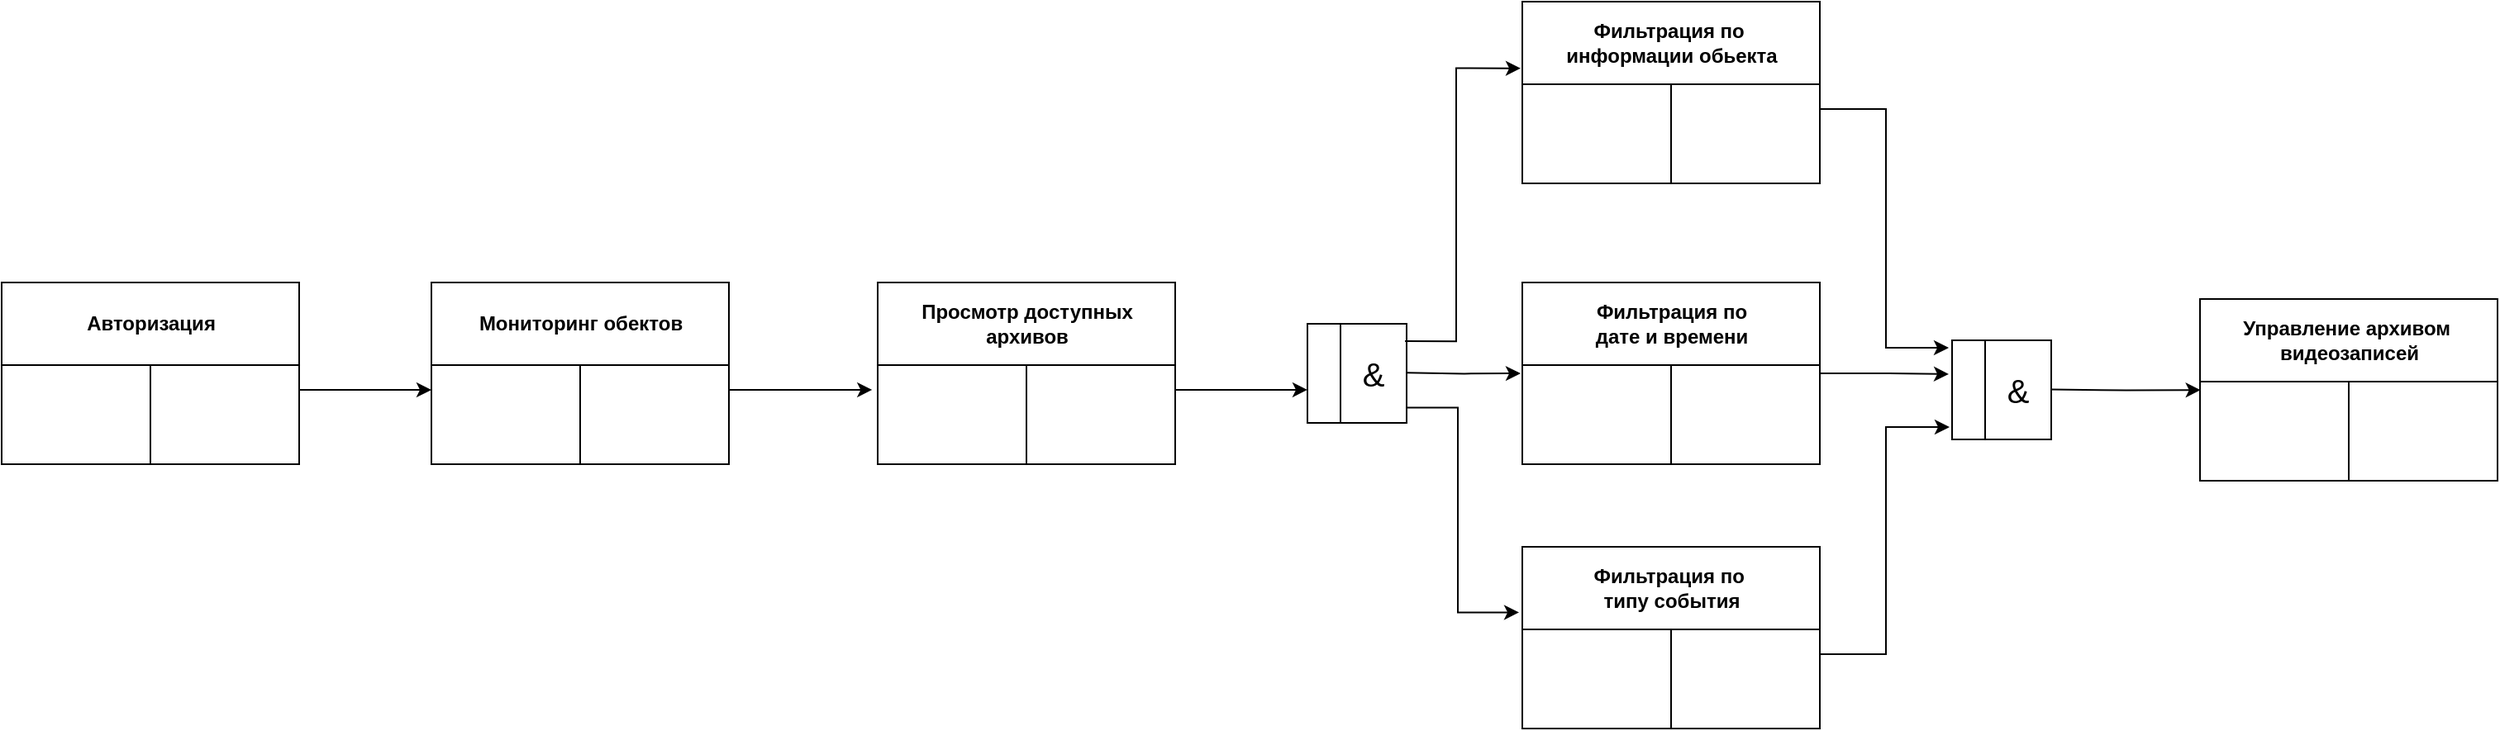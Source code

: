 <mxfile version="24.7.17">
  <diagram name="Страница — 1" id="KRfQy9JBhusGxHNGrQ7q">
    <mxGraphModel dx="1912" dy="995" grid="1" gridSize="10" guides="1" tooltips="1" connect="1" arrows="1" fold="1" page="1" pageScale="1" pageWidth="827" pageHeight="1169" math="0" shadow="0">
      <root>
        <mxCell id="0" />
        <mxCell id="1" parent="0" />
        <mxCell id="R_a7PJJj9mvmqYdg1Ctf-198" value="Авторизация" style="shape=table;startSize=50;container=1;collapsible=1;childLayout=tableLayout;fixedRows=1;rowLines=0;fontStyle=1;align=center;resizeLast=1;html=1;" vertex="1" parent="1">
          <mxGeometry x="290" y="550" width="180" height="110" as="geometry" />
        </mxCell>
        <mxCell id="R_a7PJJj9mvmqYdg1Ctf-199" value="" style="shape=tableRow;horizontal=0;startSize=0;swimlaneHead=0;swimlaneBody=0;fillColor=none;collapsible=0;dropTarget=0;points=[[0,0.5],[1,0.5]];portConstraint=eastwest;top=0;left=0;right=0;bottom=0;" vertex="1" parent="R_a7PJJj9mvmqYdg1Ctf-198">
          <mxGeometry y="50" width="180" height="30" as="geometry" />
        </mxCell>
        <mxCell id="R_a7PJJj9mvmqYdg1Ctf-200" value="" style="shape=partialRectangle;connectable=0;fillColor=none;top=0;left=0;bottom=0;right=0;editable=1;overflow=hidden;whiteSpace=wrap;html=1;" vertex="1" parent="R_a7PJJj9mvmqYdg1Ctf-199">
          <mxGeometry width="90" height="30" as="geometry">
            <mxRectangle width="90" height="30" as="alternateBounds" />
          </mxGeometry>
        </mxCell>
        <mxCell id="R_a7PJJj9mvmqYdg1Ctf-201" value="" style="shape=partialRectangle;connectable=0;fillColor=none;top=0;left=0;bottom=0;right=0;align=left;spacingLeft=6;overflow=hidden;whiteSpace=wrap;html=1;" vertex="1" parent="R_a7PJJj9mvmqYdg1Ctf-199">
          <mxGeometry x="90" width="90" height="30" as="geometry">
            <mxRectangle width="90" height="30" as="alternateBounds" />
          </mxGeometry>
        </mxCell>
        <mxCell id="R_a7PJJj9mvmqYdg1Ctf-202" value="" style="shape=tableRow;horizontal=0;startSize=0;swimlaneHead=0;swimlaneBody=0;fillColor=none;collapsible=0;dropTarget=0;points=[[0,0.5],[1,0.5]];portConstraint=eastwest;top=0;left=0;right=0;bottom=0;" vertex="1" parent="R_a7PJJj9mvmqYdg1Ctf-198">
          <mxGeometry y="80" width="180" height="30" as="geometry" />
        </mxCell>
        <mxCell id="R_a7PJJj9mvmqYdg1Ctf-203" value="" style="shape=partialRectangle;connectable=0;fillColor=none;top=0;left=0;bottom=0;right=0;editable=1;overflow=hidden;whiteSpace=wrap;html=1;" vertex="1" parent="R_a7PJJj9mvmqYdg1Ctf-202">
          <mxGeometry width="90" height="30" as="geometry">
            <mxRectangle width="90" height="30" as="alternateBounds" />
          </mxGeometry>
        </mxCell>
        <mxCell id="R_a7PJJj9mvmqYdg1Ctf-204" value="" style="shape=partialRectangle;connectable=0;fillColor=none;top=0;left=0;bottom=0;right=0;align=left;spacingLeft=6;overflow=hidden;whiteSpace=wrap;html=1;" vertex="1" parent="R_a7PJJj9mvmqYdg1Ctf-202">
          <mxGeometry x="90" width="90" height="30" as="geometry">
            <mxRectangle width="90" height="30" as="alternateBounds" />
          </mxGeometry>
        </mxCell>
        <mxCell id="R_a7PJJj9mvmqYdg1Ctf-205" value="Мониторинг обектов" style="shape=table;startSize=50;container=1;collapsible=1;childLayout=tableLayout;fixedRows=1;rowLines=0;fontStyle=1;align=center;resizeLast=1;html=1;" vertex="1" parent="1">
          <mxGeometry x="550" y="550" width="180" height="110" as="geometry" />
        </mxCell>
        <mxCell id="R_a7PJJj9mvmqYdg1Ctf-206" value="" style="shape=tableRow;horizontal=0;startSize=0;swimlaneHead=0;swimlaneBody=0;fillColor=none;collapsible=0;dropTarget=0;points=[[0,0.5],[1,0.5]];portConstraint=eastwest;top=0;left=0;right=0;bottom=0;" vertex="1" parent="R_a7PJJj9mvmqYdg1Ctf-205">
          <mxGeometry y="50" width="180" height="30" as="geometry" />
        </mxCell>
        <mxCell id="R_a7PJJj9mvmqYdg1Ctf-207" value="" style="shape=partialRectangle;connectable=0;fillColor=none;top=0;left=0;bottom=0;right=0;editable=1;overflow=hidden;whiteSpace=wrap;html=1;" vertex="1" parent="R_a7PJJj9mvmqYdg1Ctf-206">
          <mxGeometry width="90" height="30" as="geometry">
            <mxRectangle width="90" height="30" as="alternateBounds" />
          </mxGeometry>
        </mxCell>
        <mxCell id="R_a7PJJj9mvmqYdg1Ctf-208" value="" style="shape=partialRectangle;connectable=0;fillColor=none;top=0;left=0;bottom=0;right=0;align=left;spacingLeft=6;overflow=hidden;whiteSpace=wrap;html=1;" vertex="1" parent="R_a7PJJj9mvmqYdg1Ctf-206">
          <mxGeometry x="90" width="90" height="30" as="geometry">
            <mxRectangle width="90" height="30" as="alternateBounds" />
          </mxGeometry>
        </mxCell>
        <mxCell id="R_a7PJJj9mvmqYdg1Ctf-209" value="" style="shape=tableRow;horizontal=0;startSize=0;swimlaneHead=0;swimlaneBody=0;fillColor=none;collapsible=0;dropTarget=0;points=[[0,0.5],[1,0.5]];portConstraint=eastwest;top=0;left=0;right=0;bottom=0;" vertex="1" parent="R_a7PJJj9mvmqYdg1Ctf-205">
          <mxGeometry y="80" width="180" height="30" as="geometry" />
        </mxCell>
        <mxCell id="R_a7PJJj9mvmqYdg1Ctf-210" value="" style="shape=partialRectangle;connectable=0;fillColor=none;top=0;left=0;bottom=0;right=0;editable=1;overflow=hidden;whiteSpace=wrap;html=1;" vertex="1" parent="R_a7PJJj9mvmqYdg1Ctf-209">
          <mxGeometry width="90" height="30" as="geometry">
            <mxRectangle width="90" height="30" as="alternateBounds" />
          </mxGeometry>
        </mxCell>
        <mxCell id="R_a7PJJj9mvmqYdg1Ctf-211" value="" style="shape=partialRectangle;connectable=0;fillColor=none;top=0;left=0;bottom=0;right=0;align=left;spacingLeft=6;overflow=hidden;whiteSpace=wrap;html=1;" vertex="1" parent="R_a7PJJj9mvmqYdg1Ctf-209">
          <mxGeometry x="90" width="90" height="30" as="geometry">
            <mxRectangle width="90" height="30" as="alternateBounds" />
          </mxGeometry>
        </mxCell>
        <mxCell id="R_a7PJJj9mvmqYdg1Ctf-228" style="edgeStyle=orthogonalEdgeStyle;rounded=0;orthogonalLoop=1;jettySize=auto;html=1;entryX=-0.056;entryY=0.333;entryDx=0;entryDy=0;entryPerimeter=0;" edge="1" parent="1">
          <mxGeometry relative="1" as="geometry">
            <mxPoint x="730" y="615.0" as="sourcePoint" />
            <mxPoint x="816.64" y="614.99" as="targetPoint" />
          </mxGeometry>
        </mxCell>
        <mxCell id="R_a7PJJj9mvmqYdg1Ctf-230" style="edgeStyle=orthogonalEdgeStyle;rounded=0;orthogonalLoop=1;jettySize=auto;html=1;entryX=0;entryY=0.5;entryDx=0;entryDy=0;" edge="1" parent="1" source="R_a7PJJj9mvmqYdg1Ctf-199" target="R_a7PJJj9mvmqYdg1Ctf-206">
          <mxGeometry relative="1" as="geometry" />
        </mxCell>
        <mxCell id="R_a7PJJj9mvmqYdg1Ctf-238" value="Просмотр доступных&lt;br&gt;архивов" style="shape=table;startSize=50;container=1;collapsible=1;childLayout=tableLayout;fixedRows=1;rowLines=0;fontStyle=1;align=center;resizeLast=1;html=1;" vertex="1" parent="1">
          <mxGeometry x="820" y="550" width="180" height="110" as="geometry" />
        </mxCell>
        <mxCell id="R_a7PJJj9mvmqYdg1Ctf-239" value="" style="shape=tableRow;horizontal=0;startSize=0;swimlaneHead=0;swimlaneBody=0;fillColor=none;collapsible=0;dropTarget=0;points=[[0,0.5],[1,0.5]];portConstraint=eastwest;top=0;left=0;right=0;bottom=0;" vertex="1" parent="R_a7PJJj9mvmqYdg1Ctf-238">
          <mxGeometry y="50" width="180" height="30" as="geometry" />
        </mxCell>
        <mxCell id="R_a7PJJj9mvmqYdg1Ctf-240" value="" style="shape=partialRectangle;connectable=0;fillColor=none;top=0;left=0;bottom=0;right=0;editable=1;overflow=hidden;whiteSpace=wrap;html=1;" vertex="1" parent="R_a7PJJj9mvmqYdg1Ctf-239">
          <mxGeometry width="90" height="30" as="geometry">
            <mxRectangle width="90" height="30" as="alternateBounds" />
          </mxGeometry>
        </mxCell>
        <mxCell id="R_a7PJJj9mvmqYdg1Ctf-241" value="" style="shape=partialRectangle;connectable=0;fillColor=none;top=0;left=0;bottom=0;right=0;align=left;spacingLeft=6;overflow=hidden;whiteSpace=wrap;html=1;" vertex="1" parent="R_a7PJJj9mvmqYdg1Ctf-239">
          <mxGeometry x="90" width="90" height="30" as="geometry">
            <mxRectangle width="90" height="30" as="alternateBounds" />
          </mxGeometry>
        </mxCell>
        <mxCell id="R_a7PJJj9mvmqYdg1Ctf-242" value="" style="shape=tableRow;horizontal=0;startSize=0;swimlaneHead=0;swimlaneBody=0;fillColor=none;collapsible=0;dropTarget=0;points=[[0,0.5],[1,0.5]];portConstraint=eastwest;top=0;left=0;right=0;bottom=0;" vertex="1" parent="R_a7PJJj9mvmqYdg1Ctf-238">
          <mxGeometry y="80" width="180" height="30" as="geometry" />
        </mxCell>
        <mxCell id="R_a7PJJj9mvmqYdg1Ctf-243" value="" style="shape=partialRectangle;connectable=0;fillColor=none;top=0;left=0;bottom=0;right=0;editable=1;overflow=hidden;whiteSpace=wrap;html=1;" vertex="1" parent="R_a7PJJj9mvmqYdg1Ctf-242">
          <mxGeometry width="90" height="30" as="geometry">
            <mxRectangle width="90" height="30" as="alternateBounds" />
          </mxGeometry>
        </mxCell>
        <mxCell id="R_a7PJJj9mvmqYdg1Ctf-244" value="" style="shape=partialRectangle;connectable=0;fillColor=none;top=0;left=0;bottom=0;right=0;align=left;spacingLeft=6;overflow=hidden;whiteSpace=wrap;html=1;" vertex="1" parent="R_a7PJJj9mvmqYdg1Ctf-242">
          <mxGeometry x="90" width="90" height="30" as="geometry">
            <mxRectangle width="90" height="30" as="alternateBounds" />
          </mxGeometry>
        </mxCell>
        <mxCell id="R_a7PJJj9mvmqYdg1Ctf-245" value="" style="shape=table;startSize=0;container=1;collapsible=0;childLayout=tableLayout;fixedRows=1;rowLines=0;fontStyle=0;strokeColor=default;fontSize=16;" vertex="1" parent="1">
          <mxGeometry x="1080" y="575" width="60" height="60" as="geometry" />
        </mxCell>
        <mxCell id="R_a7PJJj9mvmqYdg1Ctf-246" value="" style="shape=tableRow;horizontal=0;startSize=0;swimlaneHead=0;swimlaneBody=0;top=0;left=0;bottom=0;right=0;collapsible=0;dropTarget=0;fillColor=none;points=[[0,0.5],[1,0.5]];portConstraint=eastwest;strokeColor=inherit;fontSize=16;" vertex="1" parent="R_a7PJJj9mvmqYdg1Ctf-245">
          <mxGeometry width="60" height="30" as="geometry" />
        </mxCell>
        <mxCell id="R_a7PJJj9mvmqYdg1Ctf-247" value="" style="shape=partialRectangle;html=1;whiteSpace=wrap;connectable=0;fillColor=none;top=0;left=0;bottom=0;right=0;overflow=hidden;pointerEvents=1;strokeColor=inherit;fontSize=16;" vertex="1" parent="R_a7PJJj9mvmqYdg1Ctf-246">
          <mxGeometry width="20" height="30" as="geometry">
            <mxRectangle width="20" height="30" as="alternateBounds" />
          </mxGeometry>
        </mxCell>
        <mxCell id="R_a7PJJj9mvmqYdg1Ctf-248" value="" style="shape=partialRectangle;html=1;whiteSpace=wrap;connectable=0;fillColor=none;top=0;left=0;bottom=0;right=0;align=left;spacingLeft=6;overflow=hidden;strokeColor=inherit;fontSize=16;" vertex="1" parent="R_a7PJJj9mvmqYdg1Ctf-246">
          <mxGeometry x="20" width="40" height="30" as="geometry">
            <mxRectangle width="40" height="30" as="alternateBounds" />
          </mxGeometry>
        </mxCell>
        <mxCell id="R_a7PJJj9mvmqYdg1Ctf-249" value="" style="shape=tableRow;horizontal=0;startSize=0;swimlaneHead=0;swimlaneBody=0;top=0;left=0;bottom=0;right=0;collapsible=0;dropTarget=0;fillColor=none;points=[[0,0.5],[1,0.5]];portConstraint=eastwest;strokeColor=inherit;fontSize=16;" vertex="1" parent="R_a7PJJj9mvmqYdg1Ctf-245">
          <mxGeometry y="30" width="60" height="30" as="geometry" />
        </mxCell>
        <mxCell id="R_a7PJJj9mvmqYdg1Ctf-250" value="" style="shape=partialRectangle;html=1;whiteSpace=wrap;connectable=0;fillColor=none;top=0;left=0;bottom=0;right=0;overflow=hidden;strokeColor=inherit;fontSize=16;" vertex="1" parent="R_a7PJJj9mvmqYdg1Ctf-249">
          <mxGeometry width="20" height="30" as="geometry">
            <mxRectangle width="20" height="30" as="alternateBounds" />
          </mxGeometry>
        </mxCell>
        <mxCell id="R_a7PJJj9mvmqYdg1Ctf-251" value="" style="shape=partialRectangle;html=1;whiteSpace=wrap;connectable=0;fillColor=none;top=0;left=0;bottom=0;right=0;align=left;spacingLeft=6;overflow=hidden;strokeColor=inherit;fontSize=16;" vertex="1" parent="R_a7PJJj9mvmqYdg1Ctf-249">
          <mxGeometry x="20" width="40" height="30" as="geometry">
            <mxRectangle width="40" height="30" as="alternateBounds" />
          </mxGeometry>
        </mxCell>
        <mxCell id="R_a7PJJj9mvmqYdg1Ctf-252" value="&amp;amp;" style="text;html=1;align=center;verticalAlign=middle;whiteSpace=wrap;rounded=0;fontSize=20;" vertex="1" parent="1">
          <mxGeometry x="1090" y="590" width="60" height="30" as="geometry" />
        </mxCell>
        <mxCell id="R_a7PJJj9mvmqYdg1Ctf-253" style="edgeStyle=orthogonalEdgeStyle;rounded=0;orthogonalLoop=1;jettySize=auto;html=1;entryX=0;entryY=0.333;entryDx=0;entryDy=0;entryPerimeter=0;" edge="1" parent="1" source="R_a7PJJj9mvmqYdg1Ctf-239" target="R_a7PJJj9mvmqYdg1Ctf-249">
          <mxGeometry relative="1" as="geometry" />
        </mxCell>
        <mxCell id="R_a7PJJj9mvmqYdg1Ctf-254" value="Фильтрация по&lt;br&gt;дате и времени" style="shape=table;startSize=50;container=1;collapsible=1;childLayout=tableLayout;fixedRows=1;rowLines=0;fontStyle=1;align=center;resizeLast=1;html=1;" vertex="1" parent="1">
          <mxGeometry x="1210" y="550" width="180" height="110" as="geometry" />
        </mxCell>
        <mxCell id="R_a7PJJj9mvmqYdg1Ctf-255" value="" style="shape=tableRow;horizontal=0;startSize=0;swimlaneHead=0;swimlaneBody=0;fillColor=none;collapsible=0;dropTarget=0;points=[[0,0.5],[1,0.5]];portConstraint=eastwest;top=0;left=0;right=0;bottom=0;" vertex="1" parent="R_a7PJJj9mvmqYdg1Ctf-254">
          <mxGeometry y="50" width="180" height="30" as="geometry" />
        </mxCell>
        <mxCell id="R_a7PJJj9mvmqYdg1Ctf-256" value="" style="shape=partialRectangle;connectable=0;fillColor=none;top=0;left=0;bottom=0;right=0;editable=1;overflow=hidden;whiteSpace=wrap;html=1;" vertex="1" parent="R_a7PJJj9mvmqYdg1Ctf-255">
          <mxGeometry width="90" height="30" as="geometry">
            <mxRectangle width="90" height="30" as="alternateBounds" />
          </mxGeometry>
        </mxCell>
        <mxCell id="R_a7PJJj9mvmqYdg1Ctf-257" value="" style="shape=partialRectangle;connectable=0;fillColor=none;top=0;left=0;bottom=0;right=0;align=left;spacingLeft=6;overflow=hidden;whiteSpace=wrap;html=1;" vertex="1" parent="R_a7PJJj9mvmqYdg1Ctf-255">
          <mxGeometry x="90" width="90" height="30" as="geometry">
            <mxRectangle width="90" height="30" as="alternateBounds" />
          </mxGeometry>
        </mxCell>
        <mxCell id="R_a7PJJj9mvmqYdg1Ctf-258" value="" style="shape=tableRow;horizontal=0;startSize=0;swimlaneHead=0;swimlaneBody=0;fillColor=none;collapsible=0;dropTarget=0;points=[[0,0.5],[1,0.5]];portConstraint=eastwest;top=0;left=0;right=0;bottom=0;" vertex="1" parent="R_a7PJJj9mvmqYdg1Ctf-254">
          <mxGeometry y="80" width="180" height="30" as="geometry" />
        </mxCell>
        <mxCell id="R_a7PJJj9mvmqYdg1Ctf-259" value="" style="shape=partialRectangle;connectable=0;fillColor=none;top=0;left=0;bottom=0;right=0;editable=1;overflow=hidden;whiteSpace=wrap;html=1;" vertex="1" parent="R_a7PJJj9mvmqYdg1Ctf-258">
          <mxGeometry width="90" height="30" as="geometry">
            <mxRectangle width="90" height="30" as="alternateBounds" />
          </mxGeometry>
        </mxCell>
        <mxCell id="R_a7PJJj9mvmqYdg1Ctf-260" value="" style="shape=partialRectangle;connectable=0;fillColor=none;top=0;left=0;bottom=0;right=0;align=left;spacingLeft=6;overflow=hidden;whiteSpace=wrap;html=1;" vertex="1" parent="R_a7PJJj9mvmqYdg1Ctf-258">
          <mxGeometry x="90" width="90" height="30" as="geometry">
            <mxRectangle width="90" height="30" as="alternateBounds" />
          </mxGeometry>
        </mxCell>
        <mxCell id="R_a7PJJj9mvmqYdg1Ctf-261" value="Фильтрация по&amp;nbsp;&lt;br&gt;информации обьекта" style="shape=table;startSize=50;container=1;collapsible=1;childLayout=tableLayout;fixedRows=1;rowLines=0;fontStyle=1;align=center;resizeLast=1;html=1;" vertex="1" parent="1">
          <mxGeometry x="1210" y="380" width="180" height="110" as="geometry" />
        </mxCell>
        <mxCell id="R_a7PJJj9mvmqYdg1Ctf-262" value="" style="shape=tableRow;horizontal=0;startSize=0;swimlaneHead=0;swimlaneBody=0;fillColor=none;collapsible=0;dropTarget=0;points=[[0,0.5],[1,0.5]];portConstraint=eastwest;top=0;left=0;right=0;bottom=0;" vertex="1" parent="R_a7PJJj9mvmqYdg1Ctf-261">
          <mxGeometry y="50" width="180" height="30" as="geometry" />
        </mxCell>
        <mxCell id="R_a7PJJj9mvmqYdg1Ctf-263" value="" style="shape=partialRectangle;connectable=0;fillColor=none;top=0;left=0;bottom=0;right=0;editable=1;overflow=hidden;whiteSpace=wrap;html=1;" vertex="1" parent="R_a7PJJj9mvmqYdg1Ctf-262">
          <mxGeometry width="90" height="30" as="geometry">
            <mxRectangle width="90" height="30" as="alternateBounds" />
          </mxGeometry>
        </mxCell>
        <mxCell id="R_a7PJJj9mvmqYdg1Ctf-264" value="" style="shape=partialRectangle;connectable=0;fillColor=none;top=0;left=0;bottom=0;right=0;align=left;spacingLeft=6;overflow=hidden;whiteSpace=wrap;html=1;" vertex="1" parent="R_a7PJJj9mvmqYdg1Ctf-262">
          <mxGeometry x="90" width="90" height="30" as="geometry">
            <mxRectangle width="90" height="30" as="alternateBounds" />
          </mxGeometry>
        </mxCell>
        <mxCell id="R_a7PJJj9mvmqYdg1Ctf-265" value="" style="shape=tableRow;horizontal=0;startSize=0;swimlaneHead=0;swimlaneBody=0;fillColor=none;collapsible=0;dropTarget=0;points=[[0,0.5],[1,0.5]];portConstraint=eastwest;top=0;left=0;right=0;bottom=0;" vertex="1" parent="R_a7PJJj9mvmqYdg1Ctf-261">
          <mxGeometry y="80" width="180" height="30" as="geometry" />
        </mxCell>
        <mxCell id="R_a7PJJj9mvmqYdg1Ctf-266" value="" style="shape=partialRectangle;connectable=0;fillColor=none;top=0;left=0;bottom=0;right=0;editable=1;overflow=hidden;whiteSpace=wrap;html=1;" vertex="1" parent="R_a7PJJj9mvmqYdg1Ctf-265">
          <mxGeometry width="90" height="30" as="geometry">
            <mxRectangle width="90" height="30" as="alternateBounds" />
          </mxGeometry>
        </mxCell>
        <mxCell id="R_a7PJJj9mvmqYdg1Ctf-267" value="" style="shape=partialRectangle;connectable=0;fillColor=none;top=0;left=0;bottom=0;right=0;align=left;spacingLeft=6;overflow=hidden;whiteSpace=wrap;html=1;" vertex="1" parent="R_a7PJJj9mvmqYdg1Ctf-265">
          <mxGeometry x="90" width="90" height="30" as="geometry">
            <mxRectangle width="90" height="30" as="alternateBounds" />
          </mxGeometry>
        </mxCell>
        <mxCell id="R_a7PJJj9mvmqYdg1Ctf-268" value="Фильтрация по&amp;nbsp;&lt;br&gt;типу события" style="shape=table;startSize=50;container=1;collapsible=1;childLayout=tableLayout;fixedRows=1;rowLines=0;fontStyle=1;align=center;resizeLast=1;html=1;" vertex="1" parent="1">
          <mxGeometry x="1210" y="710" width="180" height="110" as="geometry" />
        </mxCell>
        <mxCell id="R_a7PJJj9mvmqYdg1Ctf-269" value="" style="shape=tableRow;horizontal=0;startSize=0;swimlaneHead=0;swimlaneBody=0;fillColor=none;collapsible=0;dropTarget=0;points=[[0,0.5],[1,0.5]];portConstraint=eastwest;top=0;left=0;right=0;bottom=0;" vertex="1" parent="R_a7PJJj9mvmqYdg1Ctf-268">
          <mxGeometry y="50" width="180" height="30" as="geometry" />
        </mxCell>
        <mxCell id="R_a7PJJj9mvmqYdg1Ctf-270" value="" style="shape=partialRectangle;connectable=0;fillColor=none;top=0;left=0;bottom=0;right=0;editable=1;overflow=hidden;whiteSpace=wrap;html=1;" vertex="1" parent="R_a7PJJj9mvmqYdg1Ctf-269">
          <mxGeometry width="90" height="30" as="geometry">
            <mxRectangle width="90" height="30" as="alternateBounds" />
          </mxGeometry>
        </mxCell>
        <mxCell id="R_a7PJJj9mvmqYdg1Ctf-271" value="" style="shape=partialRectangle;connectable=0;fillColor=none;top=0;left=0;bottom=0;right=0;align=left;spacingLeft=6;overflow=hidden;whiteSpace=wrap;html=1;" vertex="1" parent="R_a7PJJj9mvmqYdg1Ctf-269">
          <mxGeometry x="90" width="90" height="30" as="geometry">
            <mxRectangle width="90" height="30" as="alternateBounds" />
          </mxGeometry>
        </mxCell>
        <mxCell id="R_a7PJJj9mvmqYdg1Ctf-272" value="" style="shape=tableRow;horizontal=0;startSize=0;swimlaneHead=0;swimlaneBody=0;fillColor=none;collapsible=0;dropTarget=0;points=[[0,0.5],[1,0.5]];portConstraint=eastwest;top=0;left=0;right=0;bottom=0;" vertex="1" parent="R_a7PJJj9mvmqYdg1Ctf-268">
          <mxGeometry y="80" width="180" height="30" as="geometry" />
        </mxCell>
        <mxCell id="R_a7PJJj9mvmqYdg1Ctf-273" value="" style="shape=partialRectangle;connectable=0;fillColor=none;top=0;left=0;bottom=0;right=0;editable=1;overflow=hidden;whiteSpace=wrap;html=1;" vertex="1" parent="R_a7PJJj9mvmqYdg1Ctf-272">
          <mxGeometry width="90" height="30" as="geometry">
            <mxRectangle width="90" height="30" as="alternateBounds" />
          </mxGeometry>
        </mxCell>
        <mxCell id="R_a7PJJj9mvmqYdg1Ctf-274" value="" style="shape=partialRectangle;connectable=0;fillColor=none;top=0;left=0;bottom=0;right=0;align=left;spacingLeft=6;overflow=hidden;whiteSpace=wrap;html=1;" vertex="1" parent="R_a7PJJj9mvmqYdg1Ctf-272">
          <mxGeometry x="90" width="90" height="30" as="geometry">
            <mxRectangle width="90" height="30" as="alternateBounds" />
          </mxGeometry>
        </mxCell>
        <mxCell id="R_a7PJJj9mvmqYdg1Ctf-277" style="edgeStyle=orthogonalEdgeStyle;rounded=0;orthogonalLoop=1;jettySize=auto;html=1;" edge="1" parent="1">
          <mxGeometry relative="1" as="geometry">
            <mxPoint x="1140" y="604.67" as="sourcePoint" />
            <mxPoint x="1209" y="605" as="targetPoint" />
          </mxGeometry>
        </mxCell>
        <mxCell id="R_a7PJJj9mvmqYdg1Ctf-278" style="edgeStyle=orthogonalEdgeStyle;rounded=0;orthogonalLoop=1;jettySize=auto;html=1;exitX=0.984;exitY=0.176;exitDx=0;exitDy=0;exitPerimeter=0;" edge="1" parent="1" source="R_a7PJJj9mvmqYdg1Ctf-245">
          <mxGeometry relative="1" as="geometry">
            <mxPoint x="1150" y="586" as="sourcePoint" />
            <mxPoint x="1209" y="420.33" as="targetPoint" />
            <Array as="points">
              <mxPoint x="1170" y="586" />
              <mxPoint x="1170" y="420" />
            </Array>
          </mxGeometry>
        </mxCell>
        <mxCell id="R_a7PJJj9mvmqYdg1Ctf-279" style="edgeStyle=orthogonalEdgeStyle;rounded=0;orthogonalLoop=1;jettySize=auto;html=1;exitX=0.984;exitY=0.176;exitDx=0;exitDy=0;exitPerimeter=0;entryX=-0.011;entryY=0.361;entryDx=0;entryDy=0;entryPerimeter=0;" edge="1" parent="1" target="R_a7PJJj9mvmqYdg1Ctf-268">
          <mxGeometry relative="1" as="geometry">
            <mxPoint x="1140" y="625.73" as="sourcePoint" />
            <mxPoint x="1210" y="460.06" as="targetPoint" />
            <Array as="points">
              <mxPoint x="1171" y="626" />
              <mxPoint x="1171" y="750" />
            </Array>
          </mxGeometry>
        </mxCell>
        <mxCell id="R_a7PJJj9mvmqYdg1Ctf-288" value="" style="shape=table;startSize=0;container=1;collapsible=0;childLayout=tableLayout;fixedRows=1;rowLines=0;fontStyle=0;strokeColor=default;fontSize=16;" vertex="1" parent="1">
          <mxGeometry x="1470" y="585" width="60" height="60" as="geometry" />
        </mxCell>
        <mxCell id="R_a7PJJj9mvmqYdg1Ctf-289" value="" style="shape=tableRow;horizontal=0;startSize=0;swimlaneHead=0;swimlaneBody=0;top=0;left=0;bottom=0;right=0;collapsible=0;dropTarget=0;fillColor=none;points=[[0,0.5],[1,0.5]];portConstraint=eastwest;strokeColor=inherit;fontSize=16;" vertex="1" parent="R_a7PJJj9mvmqYdg1Ctf-288">
          <mxGeometry width="60" height="30" as="geometry" />
        </mxCell>
        <mxCell id="R_a7PJJj9mvmqYdg1Ctf-290" value="" style="shape=partialRectangle;html=1;whiteSpace=wrap;connectable=0;fillColor=none;top=0;left=0;bottom=0;right=0;overflow=hidden;pointerEvents=1;strokeColor=inherit;fontSize=16;" vertex="1" parent="R_a7PJJj9mvmqYdg1Ctf-289">
          <mxGeometry width="20" height="30" as="geometry">
            <mxRectangle width="20" height="30" as="alternateBounds" />
          </mxGeometry>
        </mxCell>
        <mxCell id="R_a7PJJj9mvmqYdg1Ctf-291" value="" style="shape=partialRectangle;html=1;whiteSpace=wrap;connectable=0;fillColor=none;top=0;left=0;bottom=0;right=0;align=left;spacingLeft=6;overflow=hidden;strokeColor=inherit;fontSize=16;" vertex="1" parent="R_a7PJJj9mvmqYdg1Ctf-289">
          <mxGeometry x="20" width="40" height="30" as="geometry">
            <mxRectangle width="40" height="30" as="alternateBounds" />
          </mxGeometry>
        </mxCell>
        <mxCell id="R_a7PJJj9mvmqYdg1Ctf-292" value="" style="shape=tableRow;horizontal=0;startSize=0;swimlaneHead=0;swimlaneBody=0;top=0;left=0;bottom=0;right=0;collapsible=0;dropTarget=0;fillColor=none;points=[[0,0.5],[1,0.5]];portConstraint=eastwest;strokeColor=inherit;fontSize=16;" vertex="1" parent="R_a7PJJj9mvmqYdg1Ctf-288">
          <mxGeometry y="30" width="60" height="30" as="geometry" />
        </mxCell>
        <mxCell id="R_a7PJJj9mvmqYdg1Ctf-293" value="" style="shape=partialRectangle;html=1;whiteSpace=wrap;connectable=0;fillColor=none;top=0;left=0;bottom=0;right=0;overflow=hidden;strokeColor=inherit;fontSize=16;" vertex="1" parent="R_a7PJJj9mvmqYdg1Ctf-292">
          <mxGeometry width="20" height="30" as="geometry">
            <mxRectangle width="20" height="30" as="alternateBounds" />
          </mxGeometry>
        </mxCell>
        <mxCell id="R_a7PJJj9mvmqYdg1Ctf-294" value="" style="shape=partialRectangle;html=1;whiteSpace=wrap;connectable=0;fillColor=none;top=0;left=0;bottom=0;right=0;align=left;spacingLeft=6;overflow=hidden;strokeColor=inherit;fontSize=16;" vertex="1" parent="R_a7PJJj9mvmqYdg1Ctf-292">
          <mxGeometry x="20" width="40" height="30" as="geometry">
            <mxRectangle width="40" height="30" as="alternateBounds" />
          </mxGeometry>
        </mxCell>
        <mxCell id="R_a7PJJj9mvmqYdg1Ctf-295" value="&amp;amp;" style="text;html=1;align=center;verticalAlign=middle;whiteSpace=wrap;rounded=0;fontSize=20;" vertex="1" parent="1">
          <mxGeometry x="1480" y="600" width="60" height="30" as="geometry" />
        </mxCell>
        <mxCell id="R_a7PJJj9mvmqYdg1Ctf-306" style="edgeStyle=orthogonalEdgeStyle;rounded=0;orthogonalLoop=1;jettySize=auto;html=1;entryX=-0.025;entryY=0.75;entryDx=0;entryDy=0;entryPerimeter=0;" edge="1" parent="1" source="R_a7PJJj9mvmqYdg1Ctf-269" target="R_a7PJJj9mvmqYdg1Ctf-292">
          <mxGeometry relative="1" as="geometry" />
        </mxCell>
        <mxCell id="R_a7PJJj9mvmqYdg1Ctf-311" style="edgeStyle=orthogonalEdgeStyle;rounded=0;orthogonalLoop=1;jettySize=auto;html=1;entryX=-0.033;entryY=0.683;entryDx=0;entryDy=0;entryPerimeter=0;" edge="1" parent="1" source="R_a7PJJj9mvmqYdg1Ctf-254" target="R_a7PJJj9mvmqYdg1Ctf-289">
          <mxGeometry relative="1" as="geometry" />
        </mxCell>
        <mxCell id="R_a7PJJj9mvmqYdg1Ctf-312" style="edgeStyle=orthogonalEdgeStyle;rounded=0;orthogonalLoop=1;jettySize=auto;html=1;entryX=-0.033;entryY=0.15;entryDx=0;entryDy=0;entryPerimeter=0;" edge="1" parent="1" source="R_a7PJJj9mvmqYdg1Ctf-262" target="R_a7PJJj9mvmqYdg1Ctf-289">
          <mxGeometry relative="1" as="geometry" />
        </mxCell>
        <mxCell id="R_a7PJJj9mvmqYdg1Ctf-313" value="Управление архивом&amp;nbsp;&lt;br&gt;видеозаписей" style="shape=table;startSize=50;container=1;collapsible=1;childLayout=tableLayout;fixedRows=1;rowLines=0;fontStyle=1;align=center;resizeLast=1;html=1;" vertex="1" parent="1">
          <mxGeometry x="1620" y="560" width="180" height="110" as="geometry" />
        </mxCell>
        <mxCell id="R_a7PJJj9mvmqYdg1Ctf-314" value="" style="shape=tableRow;horizontal=0;startSize=0;swimlaneHead=0;swimlaneBody=0;fillColor=none;collapsible=0;dropTarget=0;points=[[0,0.5],[1,0.5]];portConstraint=eastwest;top=0;left=0;right=0;bottom=0;" vertex="1" parent="R_a7PJJj9mvmqYdg1Ctf-313">
          <mxGeometry y="50" width="180" height="30" as="geometry" />
        </mxCell>
        <mxCell id="R_a7PJJj9mvmqYdg1Ctf-315" value="" style="shape=partialRectangle;connectable=0;fillColor=none;top=0;left=0;bottom=0;right=0;editable=1;overflow=hidden;whiteSpace=wrap;html=1;" vertex="1" parent="R_a7PJJj9mvmqYdg1Ctf-314">
          <mxGeometry width="90" height="30" as="geometry">
            <mxRectangle width="90" height="30" as="alternateBounds" />
          </mxGeometry>
        </mxCell>
        <mxCell id="R_a7PJJj9mvmqYdg1Ctf-316" value="" style="shape=partialRectangle;connectable=0;fillColor=none;top=0;left=0;bottom=0;right=0;align=left;spacingLeft=6;overflow=hidden;whiteSpace=wrap;html=1;" vertex="1" parent="R_a7PJJj9mvmqYdg1Ctf-314">
          <mxGeometry x="90" width="90" height="30" as="geometry">
            <mxRectangle width="90" height="30" as="alternateBounds" />
          </mxGeometry>
        </mxCell>
        <mxCell id="R_a7PJJj9mvmqYdg1Ctf-317" value="" style="shape=tableRow;horizontal=0;startSize=0;swimlaneHead=0;swimlaneBody=0;fillColor=none;collapsible=0;dropTarget=0;points=[[0,0.5],[1,0.5]];portConstraint=eastwest;top=0;left=0;right=0;bottom=0;" vertex="1" parent="R_a7PJJj9mvmqYdg1Ctf-313">
          <mxGeometry y="80" width="180" height="30" as="geometry" />
        </mxCell>
        <mxCell id="R_a7PJJj9mvmqYdg1Ctf-318" value="" style="shape=partialRectangle;connectable=0;fillColor=none;top=0;left=0;bottom=0;right=0;editable=1;overflow=hidden;whiteSpace=wrap;html=1;" vertex="1" parent="R_a7PJJj9mvmqYdg1Ctf-317">
          <mxGeometry width="90" height="30" as="geometry">
            <mxRectangle width="90" height="30" as="alternateBounds" />
          </mxGeometry>
        </mxCell>
        <mxCell id="R_a7PJJj9mvmqYdg1Ctf-319" value="" style="shape=partialRectangle;connectable=0;fillColor=none;top=0;left=0;bottom=0;right=0;align=left;spacingLeft=6;overflow=hidden;whiteSpace=wrap;html=1;" vertex="1" parent="R_a7PJJj9mvmqYdg1Ctf-317">
          <mxGeometry x="90" width="90" height="30" as="geometry">
            <mxRectangle width="90" height="30" as="alternateBounds" />
          </mxGeometry>
        </mxCell>
        <mxCell id="R_a7PJJj9mvmqYdg1Ctf-320" style="edgeStyle=orthogonalEdgeStyle;rounded=0;orthogonalLoop=1;jettySize=auto;html=1;entryX=0.002;entryY=0.17;entryDx=0;entryDy=0;entryPerimeter=0;" edge="1" parent="1" target="R_a7PJJj9mvmqYdg1Ctf-314">
          <mxGeometry relative="1" as="geometry">
            <mxPoint x="1530" y="614.77" as="sourcePoint" />
            <mxPoint x="1608" y="614.77" as="targetPoint" />
          </mxGeometry>
        </mxCell>
      </root>
    </mxGraphModel>
  </diagram>
</mxfile>
